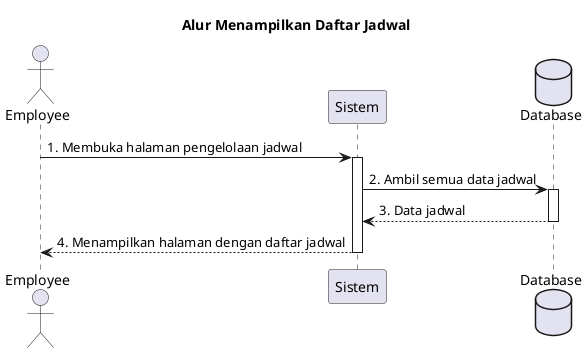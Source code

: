 @startuml
actor Employee
participant "Sistem" as System
database "Database" as DB

title Alur Menampilkan Daftar Jadwal

Employee -> System : 1. Membuka halaman pengelolaan jadwal
activate System
System -> DB : 2. Ambil semua data jadwal
activate DB
DB --> System : 3. Data jadwal
deactivate DB
System --> Employee : 4. Menampilkan halaman dengan daftar jadwal
deactivate System
@enduml